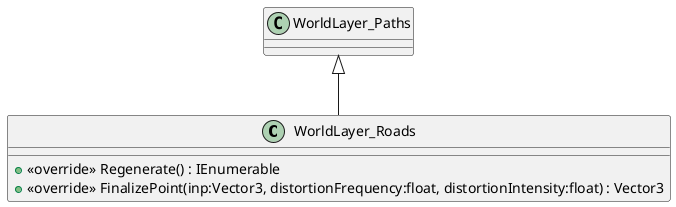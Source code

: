 @startuml
class WorldLayer_Roads {
    + <<override>> Regenerate() : IEnumerable
    + <<override>> FinalizePoint(inp:Vector3, distortionFrequency:float, distortionIntensity:float) : Vector3
}
WorldLayer_Paths <|-- WorldLayer_Roads
@enduml
